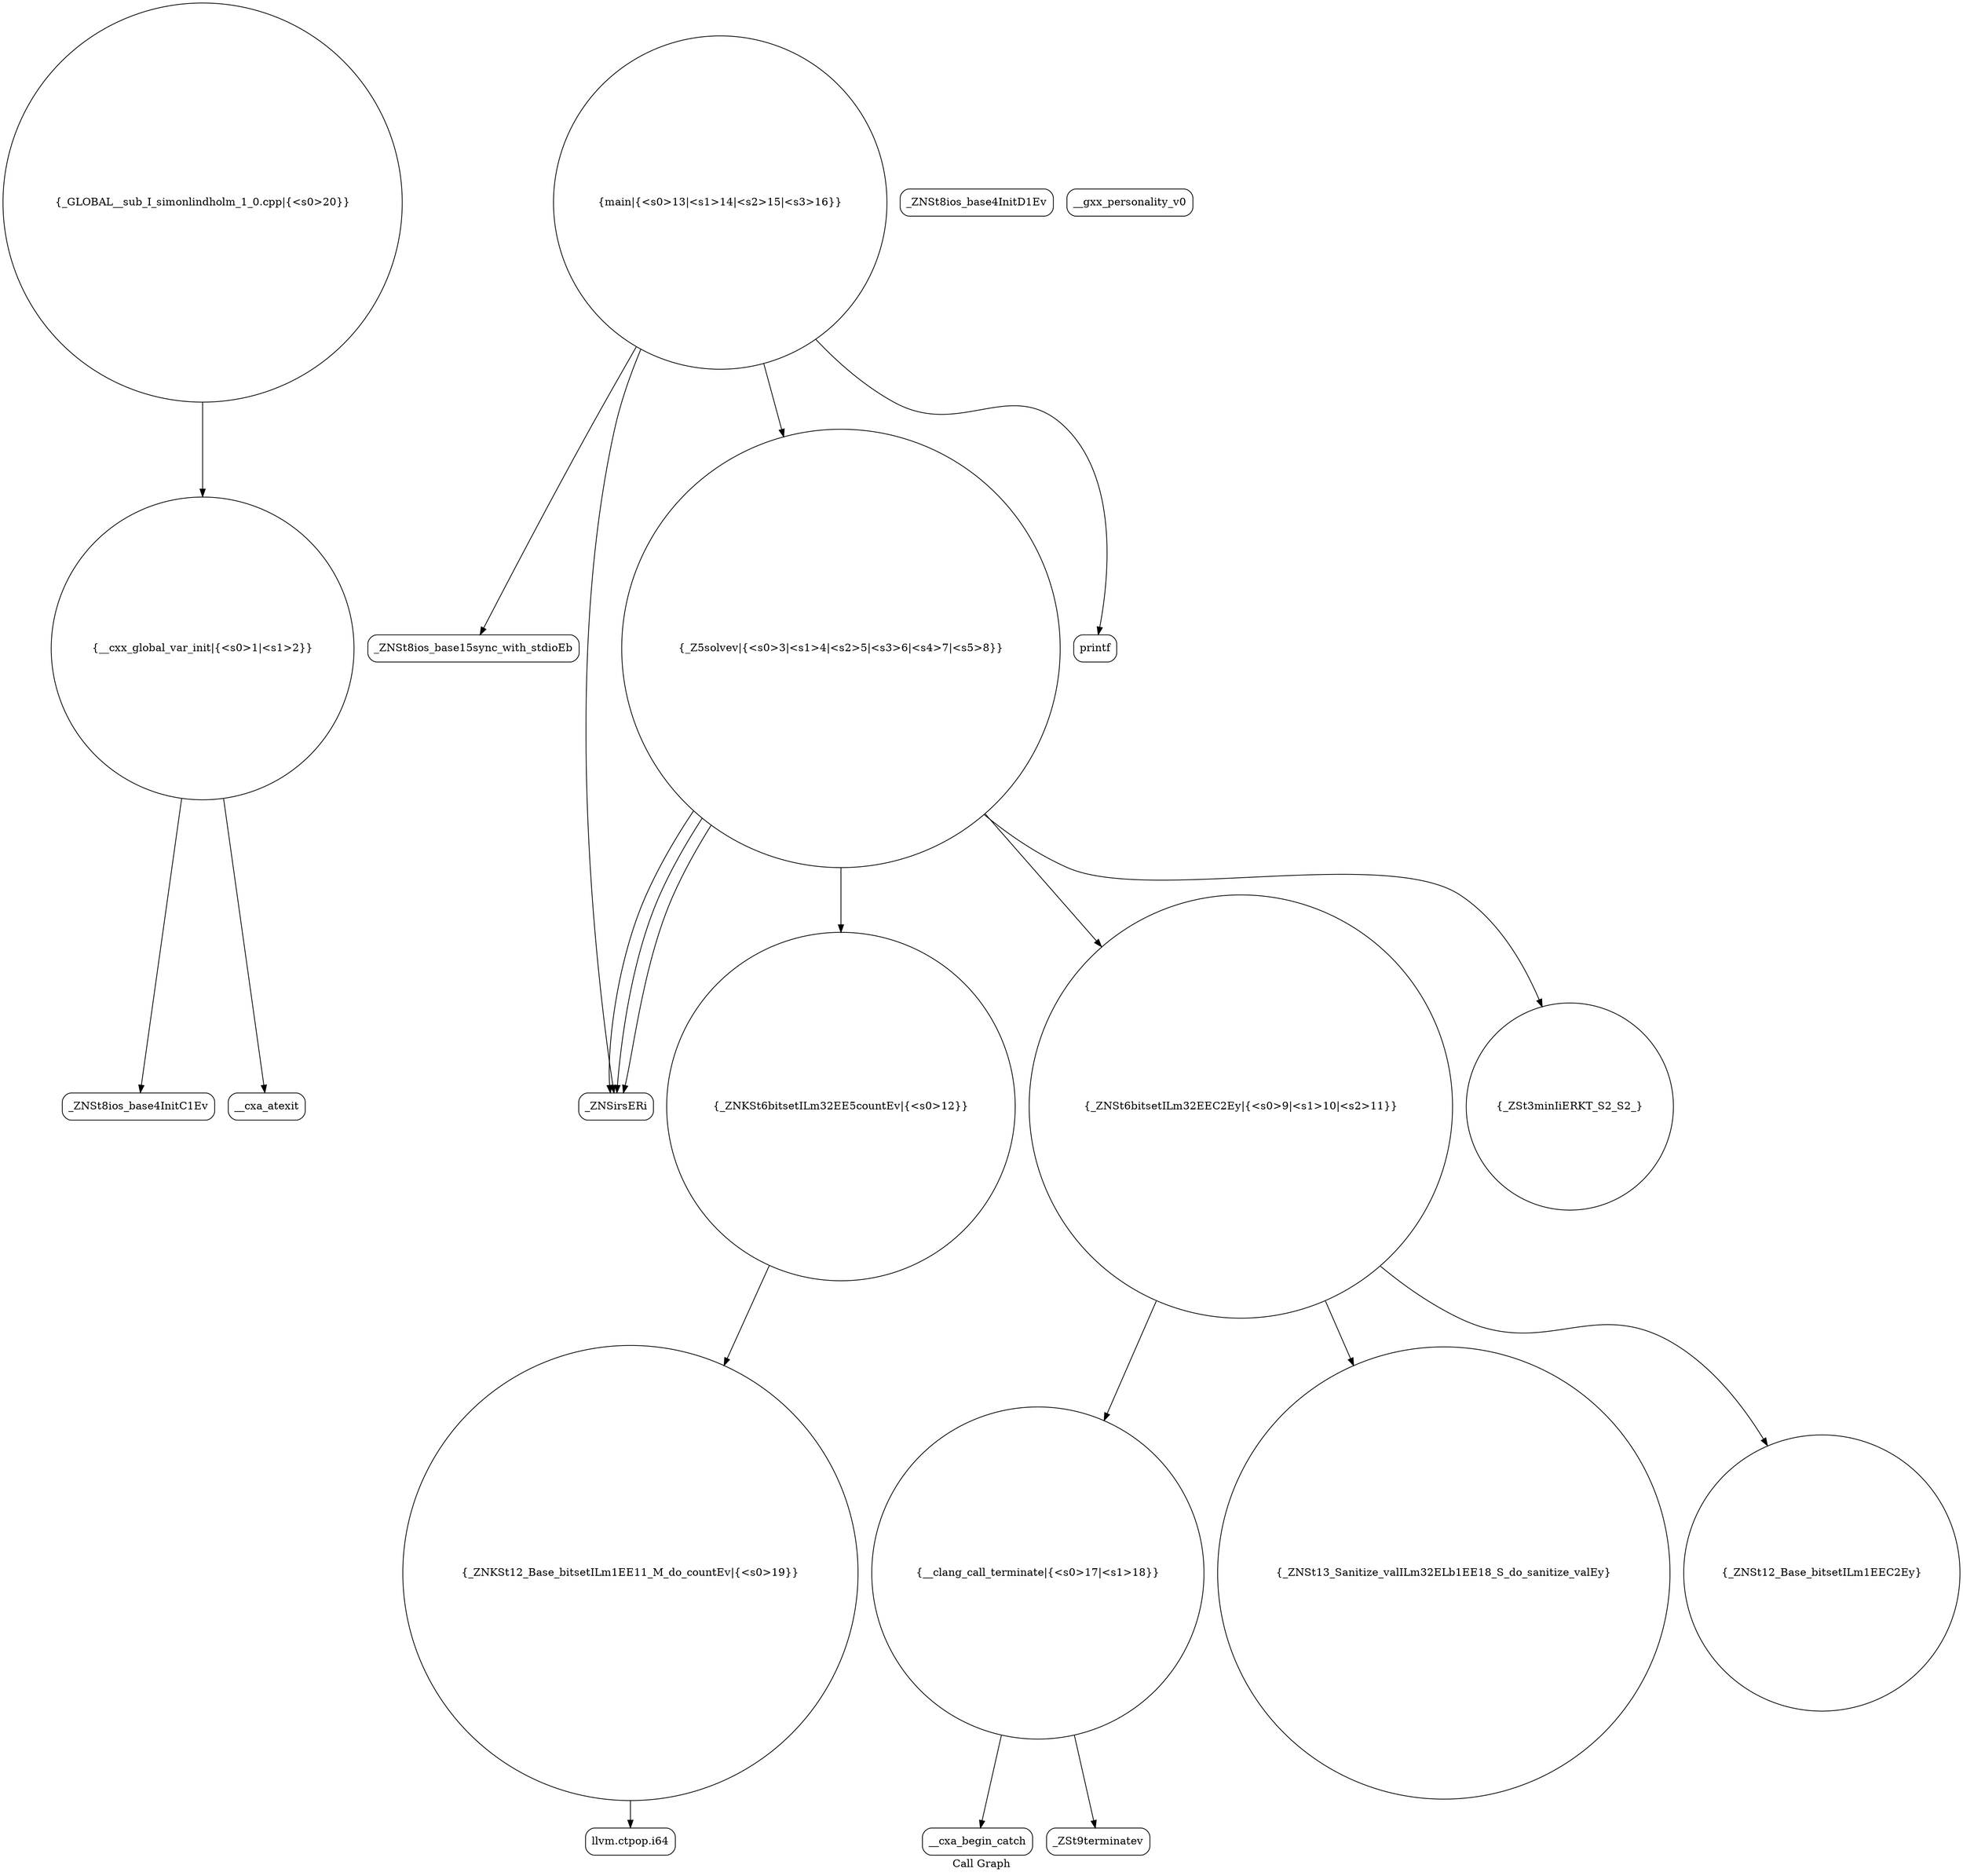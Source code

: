 digraph "Call Graph" {
	label="Call Graph";

	Node0x557d9c4953e0 [shape=record,shape=circle,label="{__cxx_global_var_init|{<s0>1|<s1>2}}"];
	Node0x557d9c4953e0:s0 -> Node0x557d9c495870[color=black];
	Node0x557d9c4953e0:s1 -> Node0x557d9c495970[color=black];
	Node0x557d9c495b70 [shape=record,shape=circle,label="{_ZNKSt6bitsetILm32EE5countEv|{<s0>12}}"];
	Node0x557d9c495b70:s0 -> Node0x557d9c4960f0[color=black];
	Node0x557d9c495ef0 [shape=record,shape=circle,label="{__clang_call_terminate|{<s0>17|<s1>18}}"];
	Node0x557d9c495ef0:s0 -> Node0x557d9c495f70[color=black];
	Node0x557d9c495ef0:s1 -> Node0x557d9c495ff0[color=black];
	Node0x557d9c4958f0 [shape=record,shape=Mrecord,label="{_ZNSt8ios_base4InitD1Ev}"];
	Node0x557d9c495c70 [shape=record,shape=circle,label="{main|{<s0>13|<s1>14|<s2>15|<s3>16}}"];
	Node0x557d9c495c70:s0 -> Node0x557d9c495cf0[color=black];
	Node0x557d9c495c70:s1 -> Node0x557d9c495a70[color=black];
	Node0x557d9c495c70:s2 -> Node0x557d9c4959f0[color=black];
	Node0x557d9c495c70:s3 -> Node0x557d9c495d70[color=black];
	Node0x557d9c495ff0 [shape=record,shape=Mrecord,label="{_ZSt9terminatev}"];
	Node0x557d9c4959f0 [shape=record,shape=circle,label="{_Z5solvev|{<s0>3|<s1>4|<s2>5|<s3>6|<s4>7|<s5>8}}"];
	Node0x557d9c4959f0:s0 -> Node0x557d9c495a70[color=black];
	Node0x557d9c4959f0:s1 -> Node0x557d9c495a70[color=black];
	Node0x557d9c4959f0:s2 -> Node0x557d9c495a70[color=black];
	Node0x557d9c4959f0:s3 -> Node0x557d9c495af0[color=black];
	Node0x557d9c4959f0:s4 -> Node0x557d9c495b70[color=black];
	Node0x557d9c4959f0:s5 -> Node0x557d9c495bf0[color=black];
	Node0x557d9c495d70 [shape=record,shape=Mrecord,label="{printf}"];
	Node0x557d9c4960f0 [shape=record,shape=circle,label="{_ZNKSt12_Base_bitsetILm1EE11_M_do_countEv|{<s0>19}}"];
	Node0x557d9c4960f0:s0 -> Node0x557d9c496170[color=black];
	Node0x557d9c495af0 [shape=record,shape=circle,label="{_ZNSt6bitsetILm32EEC2Ey|{<s0>9|<s1>10|<s2>11}}"];
	Node0x557d9c495af0:s0 -> Node0x557d9c495df0[color=black];
	Node0x557d9c495af0:s1 -> Node0x557d9c496070[color=black];
	Node0x557d9c495af0:s2 -> Node0x557d9c495ef0[color=black];
	Node0x557d9c495e70 [shape=record,shape=Mrecord,label="{__gxx_personality_v0}"];
	Node0x557d9c4961f0 [shape=record,shape=circle,label="{_GLOBAL__sub_I_simonlindholm_1_0.cpp|{<s0>20}}"];
	Node0x557d9c4961f0:s0 -> Node0x557d9c4953e0[color=black];
	Node0x557d9c495870 [shape=record,shape=Mrecord,label="{_ZNSt8ios_base4InitC1Ev}"];
	Node0x557d9c495bf0 [shape=record,shape=circle,label="{_ZSt3minIiERKT_S2_S2_}"];
	Node0x557d9c495f70 [shape=record,shape=Mrecord,label="{__cxa_begin_catch}"];
	Node0x557d9c495970 [shape=record,shape=Mrecord,label="{__cxa_atexit}"];
	Node0x557d9c495cf0 [shape=record,shape=Mrecord,label="{_ZNSt8ios_base15sync_with_stdioEb}"];
	Node0x557d9c496070 [shape=record,shape=circle,label="{_ZNSt12_Base_bitsetILm1EEC2Ey}"];
	Node0x557d9c495a70 [shape=record,shape=Mrecord,label="{_ZNSirsERi}"];
	Node0x557d9c495df0 [shape=record,shape=circle,label="{_ZNSt13_Sanitize_valILm32ELb1EE18_S_do_sanitize_valEy}"];
	Node0x557d9c496170 [shape=record,shape=Mrecord,label="{llvm.ctpop.i64}"];
}

